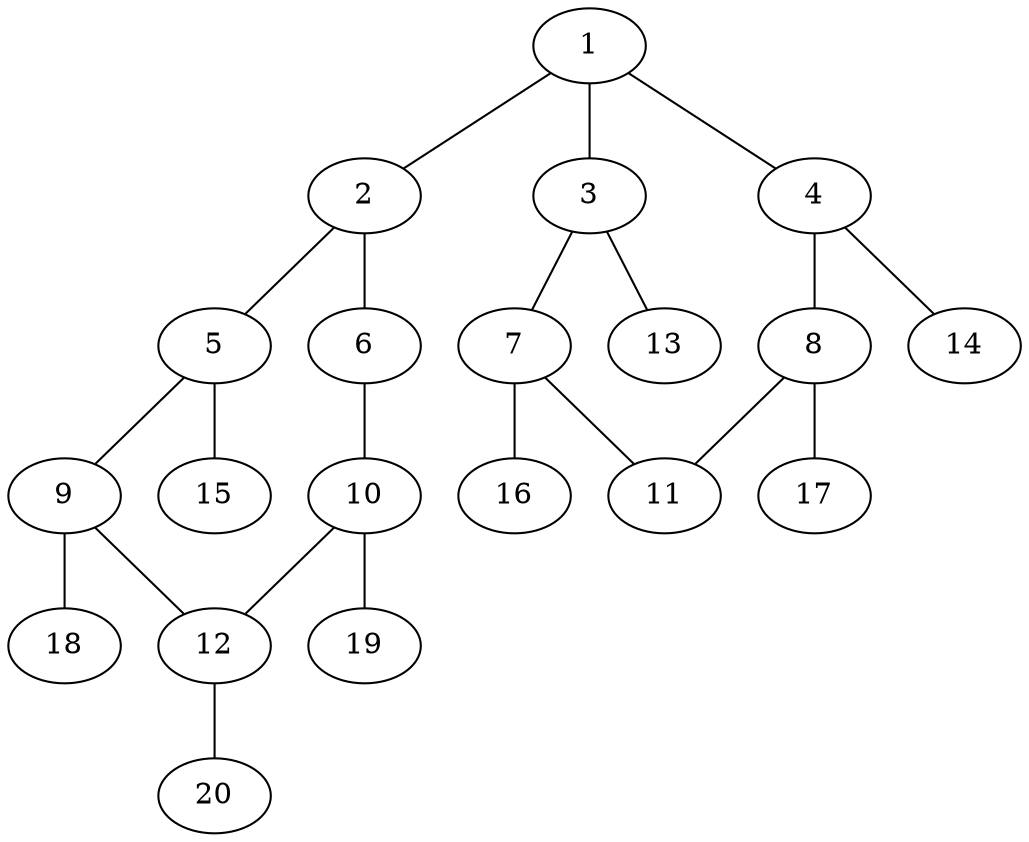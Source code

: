 graph molecule_302 {
	1	 [chem=C];
	2	 [chem=C];
	1 -- 2	 [valence=1];
	3	 [chem=C];
	1 -- 3	 [valence=2];
	4	 [chem=C];
	1 -- 4	 [valence=1];
	5	 [chem=C];
	2 -- 5	 [valence=1];
	6	 [chem=N];
	2 -- 6	 [valence=2];
	7	 [chem=C];
	3 -- 7	 [valence=1];
	13	 [chem=H];
	3 -- 13	 [valence=1];
	8	 [chem=C];
	4 -- 8	 [valence=2];
	14	 [chem=H];
	4 -- 14	 [valence=1];
	9	 [chem=C];
	5 -- 9	 [valence=2];
	15	 [chem=H];
	5 -- 15	 [valence=1];
	10	 [chem=C];
	6 -- 10	 [valence=1];
	11	 [chem=N];
	7 -- 11	 [valence=2];
	16	 [chem=H];
	7 -- 16	 [valence=1];
	8 -- 11	 [valence=1];
	17	 [chem=H];
	8 -- 17	 [valence=1];
	12	 [chem=C];
	9 -- 12	 [valence=1];
	18	 [chem=H];
	9 -- 18	 [valence=1];
	10 -- 12	 [valence=2];
	19	 [chem=H];
	10 -- 19	 [valence=1];
	20	 [chem=H];
	12 -- 20	 [valence=1];
}
